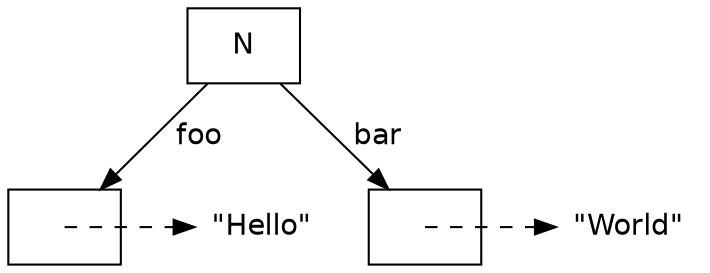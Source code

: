 digraph {
    graph [fontname="Helvetica"]
    node  [fontname="Helvetica"]
    edge  [fontname="Helvetica"]

    root [shape=box, label="N"]
    n1   [shape=box, label=""]
    n2   [shape=box, label=""]
    v1   [shape=plaintext, label="\"Hello\""]
    v2   [shape=plaintext, label="\"World\""]

    {rank=same n1 v1}
    {rank=same n2 v2}

    root -> n1 [label=" foo"]
    root -> n2 [label=" bar"]
    n1   -> v1 [style=dashed, tailclip=false]
    n2   -> v2 [style=dashed, tailclip=false]
}
